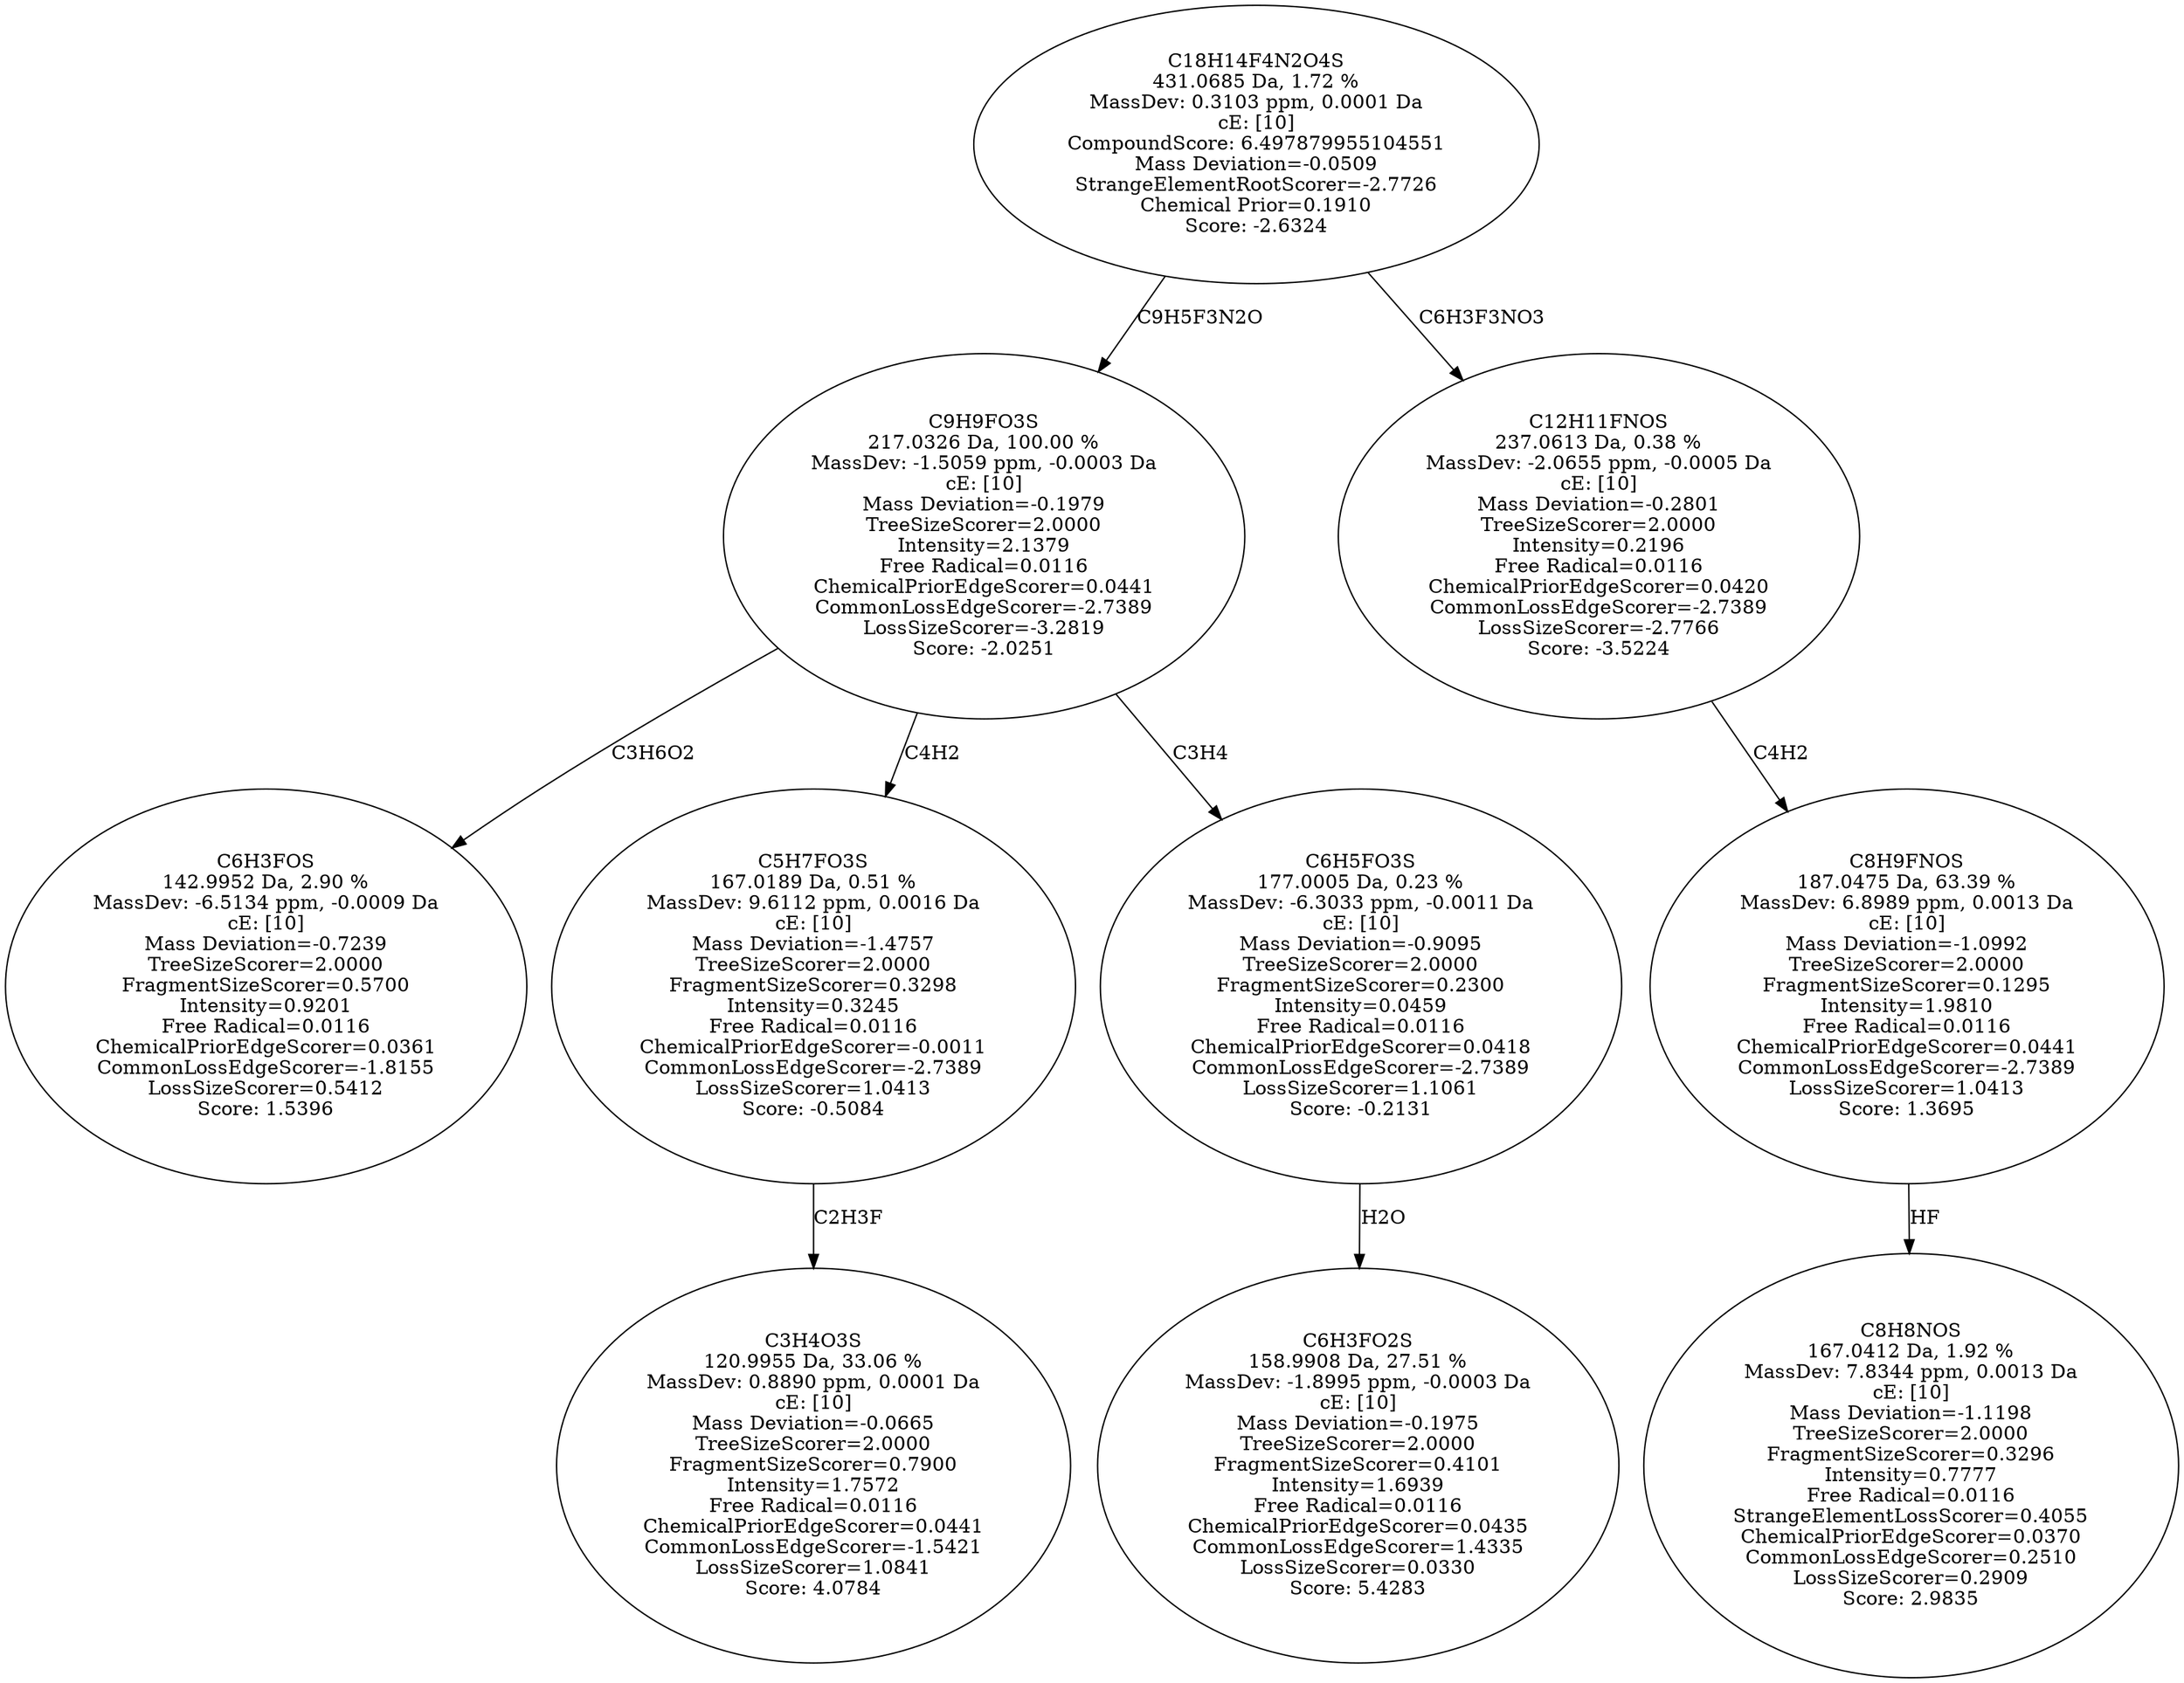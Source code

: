 strict digraph {
v1 [label="C6H3FOS\n142.9952 Da, 2.90 %\nMassDev: -6.5134 ppm, -0.0009 Da\ncE: [10]\nMass Deviation=-0.7239\nTreeSizeScorer=2.0000\nFragmentSizeScorer=0.5700\nIntensity=0.9201\nFree Radical=0.0116\nChemicalPriorEdgeScorer=0.0361\nCommonLossEdgeScorer=-1.8155\nLossSizeScorer=0.5412\nScore: 1.5396"];
v2 [label="C3H4O3S\n120.9955 Da, 33.06 %\nMassDev: 0.8890 ppm, 0.0001 Da\ncE: [10]\nMass Deviation=-0.0665\nTreeSizeScorer=2.0000\nFragmentSizeScorer=0.7900\nIntensity=1.7572\nFree Radical=0.0116\nChemicalPriorEdgeScorer=0.0441\nCommonLossEdgeScorer=-1.5421\nLossSizeScorer=1.0841\nScore: 4.0784"];
v3 [label="C5H7FO3S\n167.0189 Da, 0.51 %\nMassDev: 9.6112 ppm, 0.0016 Da\ncE: [10]\nMass Deviation=-1.4757\nTreeSizeScorer=2.0000\nFragmentSizeScorer=0.3298\nIntensity=0.3245\nFree Radical=0.0116\nChemicalPriorEdgeScorer=-0.0011\nCommonLossEdgeScorer=-2.7389\nLossSizeScorer=1.0413\nScore: -0.5084"];
v4 [label="C6H3FO2S\n158.9908 Da, 27.51 %\nMassDev: -1.8995 ppm, -0.0003 Da\ncE: [10]\nMass Deviation=-0.1975\nTreeSizeScorer=2.0000\nFragmentSizeScorer=0.4101\nIntensity=1.6939\nFree Radical=0.0116\nChemicalPriorEdgeScorer=0.0435\nCommonLossEdgeScorer=1.4335\nLossSizeScorer=0.0330\nScore: 5.4283"];
v5 [label="C6H5FO3S\n177.0005 Da, 0.23 %\nMassDev: -6.3033 ppm, -0.0011 Da\ncE: [10]\nMass Deviation=-0.9095\nTreeSizeScorer=2.0000\nFragmentSizeScorer=0.2300\nIntensity=0.0459\nFree Radical=0.0116\nChemicalPriorEdgeScorer=0.0418\nCommonLossEdgeScorer=-2.7389\nLossSizeScorer=1.1061\nScore: -0.2131"];
v6 [label="C9H9FO3S\n217.0326 Da, 100.00 %\nMassDev: -1.5059 ppm, -0.0003 Da\ncE: [10]\nMass Deviation=-0.1979\nTreeSizeScorer=2.0000\nIntensity=2.1379\nFree Radical=0.0116\nChemicalPriorEdgeScorer=0.0441\nCommonLossEdgeScorer=-2.7389\nLossSizeScorer=-3.2819\nScore: -2.0251"];
v7 [label="C8H8NOS\n167.0412 Da, 1.92 %\nMassDev: 7.8344 ppm, 0.0013 Da\ncE: [10]\nMass Deviation=-1.1198\nTreeSizeScorer=2.0000\nFragmentSizeScorer=0.3296\nIntensity=0.7777\nFree Radical=0.0116\nStrangeElementLossScorer=0.4055\nChemicalPriorEdgeScorer=0.0370\nCommonLossEdgeScorer=0.2510\nLossSizeScorer=0.2909\nScore: 2.9835"];
v8 [label="C8H9FNOS\n187.0475 Da, 63.39 %\nMassDev: 6.8989 ppm, 0.0013 Da\ncE: [10]\nMass Deviation=-1.0992\nTreeSizeScorer=2.0000\nFragmentSizeScorer=0.1295\nIntensity=1.9810\nFree Radical=0.0116\nChemicalPriorEdgeScorer=0.0441\nCommonLossEdgeScorer=-2.7389\nLossSizeScorer=1.0413\nScore: 1.3695"];
v9 [label="C12H11FNOS\n237.0613 Da, 0.38 %\nMassDev: -2.0655 ppm, -0.0005 Da\ncE: [10]\nMass Deviation=-0.2801\nTreeSizeScorer=2.0000\nIntensity=0.2196\nFree Radical=0.0116\nChemicalPriorEdgeScorer=0.0420\nCommonLossEdgeScorer=-2.7389\nLossSizeScorer=-2.7766\nScore: -3.5224"];
v10 [label="C18H14F4N2O4S\n431.0685 Da, 1.72 %\nMassDev: 0.3103 ppm, 0.0001 Da\ncE: [10]\nCompoundScore: 6.497879955104551\nMass Deviation=-0.0509\nStrangeElementRootScorer=-2.7726\nChemical Prior=0.1910\nScore: -2.6324"];
v6 -> v1 [label="C3H6O2"];
v3 -> v2 [label="C2H3F"];
v6 -> v3 [label="C4H2"];
v5 -> v4 [label="H2O"];
v6 -> v5 [label="C3H4"];
v10 -> v6 [label="C9H5F3N2O"];
v8 -> v7 [label="HF"];
v9 -> v8 [label="C4H2"];
v10 -> v9 [label="C6H3F3NO3"];
}